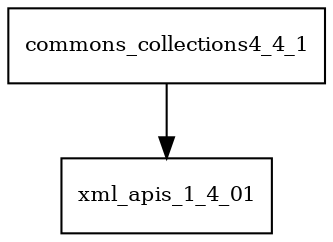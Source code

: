 digraph commons_collections4_4_1_dependencies {
  node [shape = box, fontsize=10.0];
  commons_collections4_4_1 -> xml_apis_1_4_01;
}
